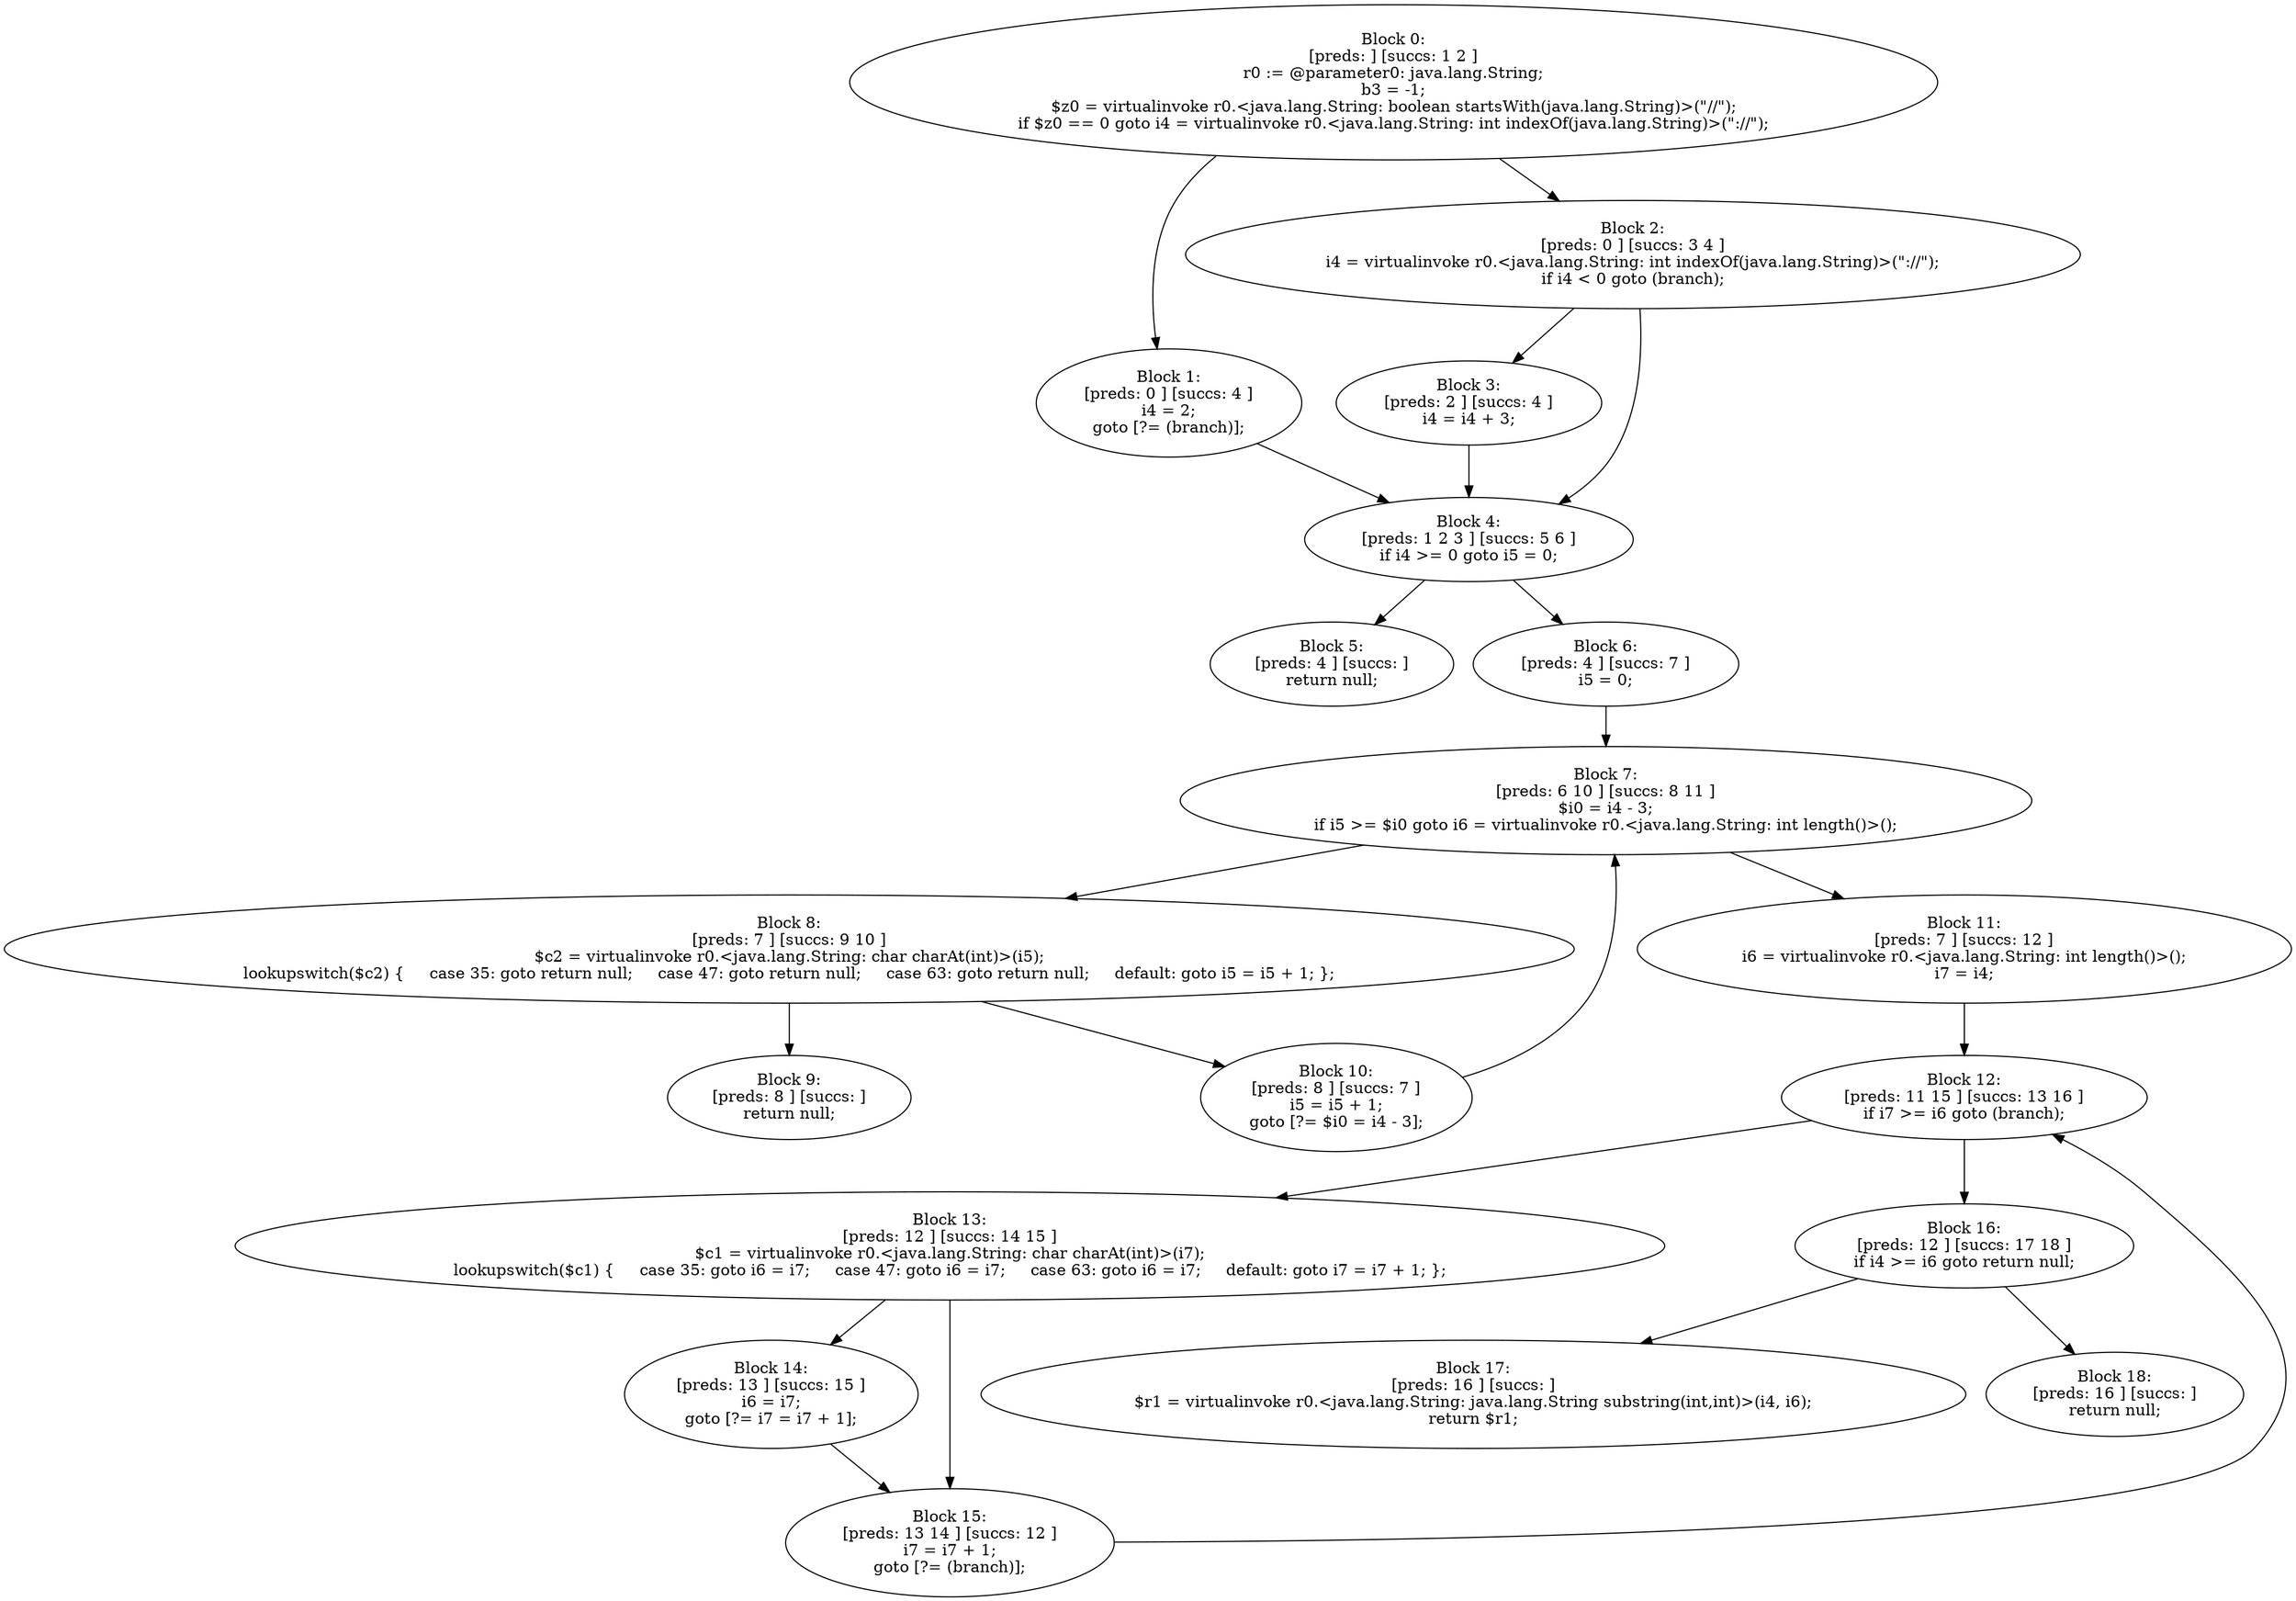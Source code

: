 digraph "unitGraph" {
    "Block 0:
[preds: ] [succs: 1 2 ]
r0 := @parameter0: java.lang.String;
b3 = -1;
$z0 = virtualinvoke r0.<java.lang.String: boolean startsWith(java.lang.String)>(\"//\");
if $z0 == 0 goto i4 = virtualinvoke r0.<java.lang.String: int indexOf(java.lang.String)>(\"://\");
"
    "Block 1:
[preds: 0 ] [succs: 4 ]
i4 = 2;
goto [?= (branch)];
"
    "Block 2:
[preds: 0 ] [succs: 3 4 ]
i4 = virtualinvoke r0.<java.lang.String: int indexOf(java.lang.String)>(\"://\");
if i4 < 0 goto (branch);
"
    "Block 3:
[preds: 2 ] [succs: 4 ]
i4 = i4 + 3;
"
    "Block 4:
[preds: 1 2 3 ] [succs: 5 6 ]
if i4 >= 0 goto i5 = 0;
"
    "Block 5:
[preds: 4 ] [succs: ]
return null;
"
    "Block 6:
[preds: 4 ] [succs: 7 ]
i5 = 0;
"
    "Block 7:
[preds: 6 10 ] [succs: 8 11 ]
$i0 = i4 - 3;
if i5 >= $i0 goto i6 = virtualinvoke r0.<java.lang.String: int length()>();
"
    "Block 8:
[preds: 7 ] [succs: 9 10 ]
$c2 = virtualinvoke r0.<java.lang.String: char charAt(int)>(i5);
lookupswitch($c2) {     case 35: goto return null;     case 47: goto return null;     case 63: goto return null;     default: goto i5 = i5 + 1; };
"
    "Block 9:
[preds: 8 ] [succs: ]
return null;
"
    "Block 10:
[preds: 8 ] [succs: 7 ]
i5 = i5 + 1;
goto [?= $i0 = i4 - 3];
"
    "Block 11:
[preds: 7 ] [succs: 12 ]
i6 = virtualinvoke r0.<java.lang.String: int length()>();
i7 = i4;
"
    "Block 12:
[preds: 11 15 ] [succs: 13 16 ]
if i7 >= i6 goto (branch);
"
    "Block 13:
[preds: 12 ] [succs: 14 15 ]
$c1 = virtualinvoke r0.<java.lang.String: char charAt(int)>(i7);
lookupswitch($c1) {     case 35: goto i6 = i7;     case 47: goto i6 = i7;     case 63: goto i6 = i7;     default: goto i7 = i7 + 1; };
"
    "Block 14:
[preds: 13 ] [succs: 15 ]
i6 = i7;
goto [?= i7 = i7 + 1];
"
    "Block 15:
[preds: 13 14 ] [succs: 12 ]
i7 = i7 + 1;
goto [?= (branch)];
"
    "Block 16:
[preds: 12 ] [succs: 17 18 ]
if i4 >= i6 goto return null;
"
    "Block 17:
[preds: 16 ] [succs: ]
$r1 = virtualinvoke r0.<java.lang.String: java.lang.String substring(int,int)>(i4, i6);
return $r1;
"
    "Block 18:
[preds: 16 ] [succs: ]
return null;
"
    "Block 0:
[preds: ] [succs: 1 2 ]
r0 := @parameter0: java.lang.String;
b3 = -1;
$z0 = virtualinvoke r0.<java.lang.String: boolean startsWith(java.lang.String)>(\"//\");
if $z0 == 0 goto i4 = virtualinvoke r0.<java.lang.String: int indexOf(java.lang.String)>(\"://\");
"->"Block 1:
[preds: 0 ] [succs: 4 ]
i4 = 2;
goto [?= (branch)];
";
    "Block 0:
[preds: ] [succs: 1 2 ]
r0 := @parameter0: java.lang.String;
b3 = -1;
$z0 = virtualinvoke r0.<java.lang.String: boolean startsWith(java.lang.String)>(\"//\");
if $z0 == 0 goto i4 = virtualinvoke r0.<java.lang.String: int indexOf(java.lang.String)>(\"://\");
"->"Block 2:
[preds: 0 ] [succs: 3 4 ]
i4 = virtualinvoke r0.<java.lang.String: int indexOf(java.lang.String)>(\"://\");
if i4 < 0 goto (branch);
";
    "Block 1:
[preds: 0 ] [succs: 4 ]
i4 = 2;
goto [?= (branch)];
"->"Block 4:
[preds: 1 2 3 ] [succs: 5 6 ]
if i4 >= 0 goto i5 = 0;
";
    "Block 2:
[preds: 0 ] [succs: 3 4 ]
i4 = virtualinvoke r0.<java.lang.String: int indexOf(java.lang.String)>(\"://\");
if i4 < 0 goto (branch);
"->"Block 3:
[preds: 2 ] [succs: 4 ]
i4 = i4 + 3;
";
    "Block 2:
[preds: 0 ] [succs: 3 4 ]
i4 = virtualinvoke r0.<java.lang.String: int indexOf(java.lang.String)>(\"://\");
if i4 < 0 goto (branch);
"->"Block 4:
[preds: 1 2 3 ] [succs: 5 6 ]
if i4 >= 0 goto i5 = 0;
";
    "Block 3:
[preds: 2 ] [succs: 4 ]
i4 = i4 + 3;
"->"Block 4:
[preds: 1 2 3 ] [succs: 5 6 ]
if i4 >= 0 goto i5 = 0;
";
    "Block 4:
[preds: 1 2 3 ] [succs: 5 6 ]
if i4 >= 0 goto i5 = 0;
"->"Block 5:
[preds: 4 ] [succs: ]
return null;
";
    "Block 4:
[preds: 1 2 3 ] [succs: 5 6 ]
if i4 >= 0 goto i5 = 0;
"->"Block 6:
[preds: 4 ] [succs: 7 ]
i5 = 0;
";
    "Block 6:
[preds: 4 ] [succs: 7 ]
i5 = 0;
"->"Block 7:
[preds: 6 10 ] [succs: 8 11 ]
$i0 = i4 - 3;
if i5 >= $i0 goto i6 = virtualinvoke r0.<java.lang.String: int length()>();
";
    "Block 7:
[preds: 6 10 ] [succs: 8 11 ]
$i0 = i4 - 3;
if i5 >= $i0 goto i6 = virtualinvoke r0.<java.lang.String: int length()>();
"->"Block 8:
[preds: 7 ] [succs: 9 10 ]
$c2 = virtualinvoke r0.<java.lang.String: char charAt(int)>(i5);
lookupswitch($c2) {     case 35: goto return null;     case 47: goto return null;     case 63: goto return null;     default: goto i5 = i5 + 1; };
";
    "Block 7:
[preds: 6 10 ] [succs: 8 11 ]
$i0 = i4 - 3;
if i5 >= $i0 goto i6 = virtualinvoke r0.<java.lang.String: int length()>();
"->"Block 11:
[preds: 7 ] [succs: 12 ]
i6 = virtualinvoke r0.<java.lang.String: int length()>();
i7 = i4;
";
    "Block 8:
[preds: 7 ] [succs: 9 10 ]
$c2 = virtualinvoke r0.<java.lang.String: char charAt(int)>(i5);
lookupswitch($c2) {     case 35: goto return null;     case 47: goto return null;     case 63: goto return null;     default: goto i5 = i5 + 1; };
"->"Block 9:
[preds: 8 ] [succs: ]
return null;
";
    "Block 8:
[preds: 7 ] [succs: 9 10 ]
$c2 = virtualinvoke r0.<java.lang.String: char charAt(int)>(i5);
lookupswitch($c2) {     case 35: goto return null;     case 47: goto return null;     case 63: goto return null;     default: goto i5 = i5 + 1; };
"->"Block 10:
[preds: 8 ] [succs: 7 ]
i5 = i5 + 1;
goto [?= $i0 = i4 - 3];
";
    "Block 10:
[preds: 8 ] [succs: 7 ]
i5 = i5 + 1;
goto [?= $i0 = i4 - 3];
"->"Block 7:
[preds: 6 10 ] [succs: 8 11 ]
$i0 = i4 - 3;
if i5 >= $i0 goto i6 = virtualinvoke r0.<java.lang.String: int length()>();
";
    "Block 11:
[preds: 7 ] [succs: 12 ]
i6 = virtualinvoke r0.<java.lang.String: int length()>();
i7 = i4;
"->"Block 12:
[preds: 11 15 ] [succs: 13 16 ]
if i7 >= i6 goto (branch);
";
    "Block 12:
[preds: 11 15 ] [succs: 13 16 ]
if i7 >= i6 goto (branch);
"->"Block 13:
[preds: 12 ] [succs: 14 15 ]
$c1 = virtualinvoke r0.<java.lang.String: char charAt(int)>(i7);
lookupswitch($c1) {     case 35: goto i6 = i7;     case 47: goto i6 = i7;     case 63: goto i6 = i7;     default: goto i7 = i7 + 1; };
";
    "Block 12:
[preds: 11 15 ] [succs: 13 16 ]
if i7 >= i6 goto (branch);
"->"Block 16:
[preds: 12 ] [succs: 17 18 ]
if i4 >= i6 goto return null;
";
    "Block 13:
[preds: 12 ] [succs: 14 15 ]
$c1 = virtualinvoke r0.<java.lang.String: char charAt(int)>(i7);
lookupswitch($c1) {     case 35: goto i6 = i7;     case 47: goto i6 = i7;     case 63: goto i6 = i7;     default: goto i7 = i7 + 1; };
"->"Block 14:
[preds: 13 ] [succs: 15 ]
i6 = i7;
goto [?= i7 = i7 + 1];
";
    "Block 13:
[preds: 12 ] [succs: 14 15 ]
$c1 = virtualinvoke r0.<java.lang.String: char charAt(int)>(i7);
lookupswitch($c1) {     case 35: goto i6 = i7;     case 47: goto i6 = i7;     case 63: goto i6 = i7;     default: goto i7 = i7 + 1; };
"->"Block 15:
[preds: 13 14 ] [succs: 12 ]
i7 = i7 + 1;
goto [?= (branch)];
";
    "Block 14:
[preds: 13 ] [succs: 15 ]
i6 = i7;
goto [?= i7 = i7 + 1];
"->"Block 15:
[preds: 13 14 ] [succs: 12 ]
i7 = i7 + 1;
goto [?= (branch)];
";
    "Block 15:
[preds: 13 14 ] [succs: 12 ]
i7 = i7 + 1;
goto [?= (branch)];
"->"Block 12:
[preds: 11 15 ] [succs: 13 16 ]
if i7 >= i6 goto (branch);
";
    "Block 16:
[preds: 12 ] [succs: 17 18 ]
if i4 >= i6 goto return null;
"->"Block 17:
[preds: 16 ] [succs: ]
$r1 = virtualinvoke r0.<java.lang.String: java.lang.String substring(int,int)>(i4, i6);
return $r1;
";
    "Block 16:
[preds: 12 ] [succs: 17 18 ]
if i4 >= i6 goto return null;
"->"Block 18:
[preds: 16 ] [succs: ]
return null;
";
}
